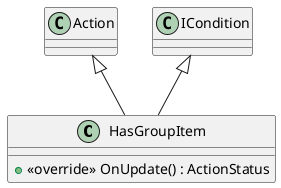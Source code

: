 @startuml
class HasGroupItem {
    + <<override>> OnUpdate() : ActionStatus
}
Action <|-- HasGroupItem
ICondition <|-- HasGroupItem
@enduml
